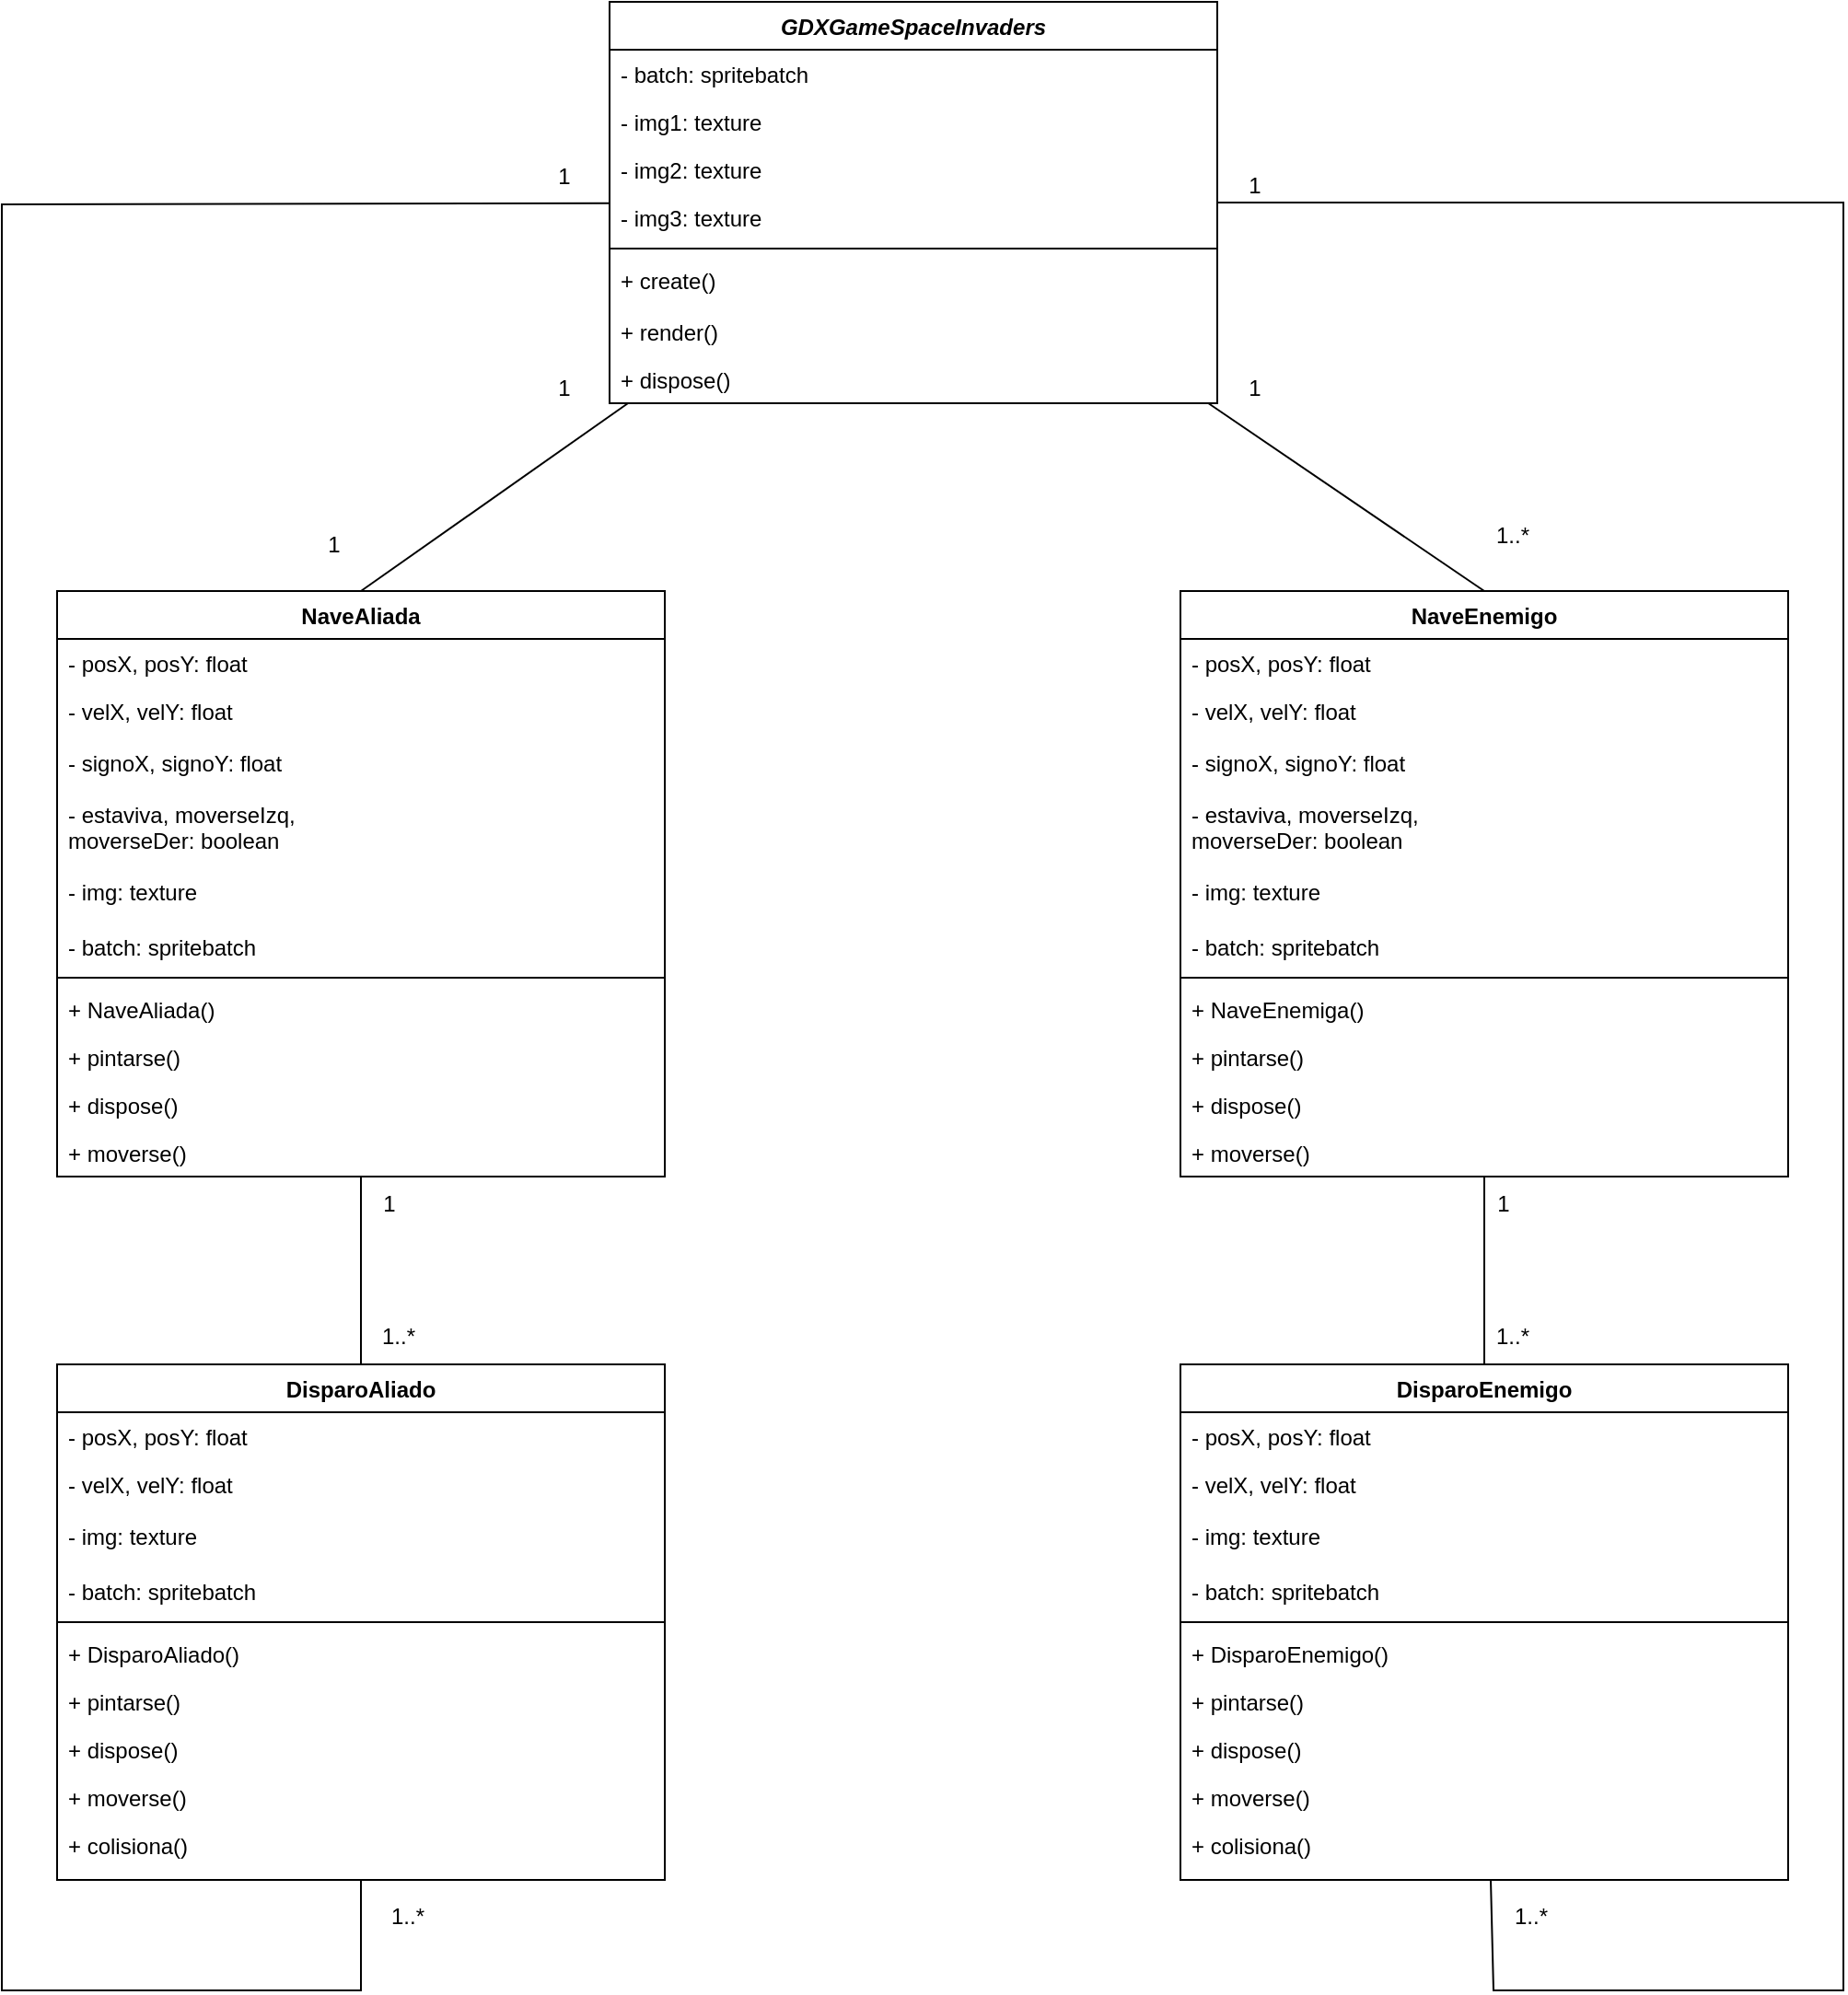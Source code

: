 <mxfile version="20.3.0" type="device"><diagram id="C5RBs43oDa-KdzZeNtuy" name="Page-1"><mxGraphModel dx="1422" dy="865" grid="1" gridSize="10" guides="1" tooltips="1" connect="1" arrows="1" fold="1" page="1" pageScale="1" pageWidth="1169" pageHeight="827" math="0" shadow="0"><root><mxCell id="WIyWlLk6GJQsqaUBKTNV-0"/><mxCell id="WIyWlLk6GJQsqaUBKTNV-1" parent="WIyWlLk6GJQsqaUBKTNV-0"/><mxCell id="zkfFHV4jXpPFQw0GAbJ--0" value="GDXGameSpaceInvaders" style="swimlane;fontStyle=3;align=center;verticalAlign=top;childLayout=stackLayout;horizontal=1;startSize=26;horizontalStack=0;resizeParent=1;resizeLast=0;collapsible=1;marginBottom=0;rounded=0;shadow=0;strokeWidth=1;" parent="WIyWlLk6GJQsqaUBKTNV-1" vertex="1"><mxGeometry x="410" y="40" width="330" height="218" as="geometry"><mxRectangle x="230" y="140" width="160" height="26" as="alternateBounds"/></mxGeometry></mxCell><mxCell id="zkfFHV4jXpPFQw0GAbJ--1" value="- batch: spritebatch" style="text;align=left;verticalAlign=top;spacingLeft=4;spacingRight=4;overflow=hidden;rotatable=0;points=[[0,0.5],[1,0.5]];portConstraint=eastwest;" parent="zkfFHV4jXpPFQw0GAbJ--0" vertex="1"><mxGeometry y="26" width="330" height="26" as="geometry"/></mxCell><mxCell id="zkfFHV4jXpPFQw0GAbJ--2" value="- img1: texture" style="text;align=left;verticalAlign=top;spacingLeft=4;spacingRight=4;overflow=hidden;rotatable=0;points=[[0,0.5],[1,0.5]];portConstraint=eastwest;rounded=0;shadow=0;html=0;" parent="zkfFHV4jXpPFQw0GAbJ--0" vertex="1"><mxGeometry y="52" width="330" height="26" as="geometry"/></mxCell><mxCell id="zkfFHV4jXpPFQw0GAbJ--3" value="- img2: texture" style="text;align=left;verticalAlign=top;spacingLeft=4;spacingRight=4;overflow=hidden;rotatable=0;points=[[0,0.5],[1,0.5]];portConstraint=eastwest;rounded=0;shadow=0;html=0;" parent="zkfFHV4jXpPFQw0GAbJ--0" vertex="1"><mxGeometry y="78" width="330" height="26" as="geometry"/></mxCell><mxCell id="EqvI8HDla4g1OKYi6Mlx-20" value="- img3: texture" style="text;align=left;verticalAlign=top;spacingLeft=4;spacingRight=4;overflow=hidden;rotatable=0;points=[[0,0.5],[1,0.5]];portConstraint=eastwest;rounded=0;shadow=0;html=0;" parent="zkfFHV4jXpPFQw0GAbJ--0" vertex="1"><mxGeometry y="104" width="330" height="26" as="geometry"/></mxCell><mxCell id="zkfFHV4jXpPFQw0GAbJ--4" value="" style="line;html=1;strokeWidth=1;align=left;verticalAlign=middle;spacingTop=-1;spacingLeft=3;spacingRight=3;rotatable=0;labelPosition=right;points=[];portConstraint=eastwest;" parent="zkfFHV4jXpPFQw0GAbJ--0" vertex="1"><mxGeometry y="130" width="330" height="8" as="geometry"/></mxCell><mxCell id="zkfFHV4jXpPFQw0GAbJ--5" value="+ create()" style="text;align=left;verticalAlign=top;spacingLeft=4;spacingRight=4;overflow=hidden;rotatable=0;points=[[0,0.5],[1,0.5]];portConstraint=eastwest;" parent="zkfFHV4jXpPFQw0GAbJ--0" vertex="1"><mxGeometry y="138" width="330" height="28" as="geometry"/></mxCell><mxCell id="EqvI8HDla4g1OKYi6Mlx-2" value="+ render()" style="text;align=left;verticalAlign=top;spacingLeft=4;spacingRight=4;overflow=hidden;rotatable=0;points=[[0,0.5],[1,0.5]];portConstraint=eastwest;rounded=0;shadow=0;html=0;" parent="zkfFHV4jXpPFQw0GAbJ--0" vertex="1"><mxGeometry y="166" width="330" height="26" as="geometry"/></mxCell><mxCell id="EqvI8HDla4g1OKYi6Mlx-3" value="+ dispose()" style="text;align=left;verticalAlign=top;spacingLeft=4;spacingRight=4;overflow=hidden;rotatable=0;points=[[0,0.5],[1,0.5]];portConstraint=eastwest;rounded=0;shadow=0;html=0;" parent="zkfFHV4jXpPFQw0GAbJ--0" vertex="1"><mxGeometry y="192" width="330" height="26" as="geometry"/></mxCell><mxCell id="zkfFHV4jXpPFQw0GAbJ--6" value="NaveAliada" style="swimlane;fontStyle=1;align=center;verticalAlign=top;childLayout=stackLayout;horizontal=1;startSize=26;horizontalStack=0;resizeParent=1;resizeLast=0;collapsible=1;marginBottom=0;rounded=0;shadow=0;strokeWidth=1;" parent="WIyWlLk6GJQsqaUBKTNV-1" vertex="1"><mxGeometry x="110" y="360" width="330" height="318" as="geometry"><mxRectangle x="130" y="380" width="160" height="26" as="alternateBounds"/></mxGeometry></mxCell><mxCell id="zkfFHV4jXpPFQw0GAbJ--7" value="- posX, posY: float" style="text;align=left;verticalAlign=top;spacingLeft=4;spacingRight=4;overflow=hidden;rotatable=0;points=[[0,0.5],[1,0.5]];portConstraint=eastwest;" parent="zkfFHV4jXpPFQw0GAbJ--6" vertex="1"><mxGeometry y="26" width="330" height="26" as="geometry"/></mxCell><mxCell id="EqvI8HDla4g1OKYi6Mlx-4" value="- velX, velY: float" style="text;align=left;verticalAlign=top;spacingLeft=4;spacingRight=4;overflow=hidden;rotatable=0;points=[[0,0.5],[1,0.5]];portConstraint=eastwest;rounded=0;shadow=0;html=0;" parent="zkfFHV4jXpPFQw0GAbJ--6" vertex="1"><mxGeometry y="52" width="330" height="28" as="geometry"/></mxCell><mxCell id="zkfFHV4jXpPFQw0GAbJ--8" value="- signoX, signoY: float" style="text;align=left;verticalAlign=top;spacingLeft=4;spacingRight=4;overflow=hidden;rotatable=0;points=[[0,0.5],[1,0.5]];portConstraint=eastwest;rounded=0;shadow=0;html=0;" parent="zkfFHV4jXpPFQw0GAbJ--6" vertex="1"><mxGeometry y="80" width="330" height="28" as="geometry"/></mxCell><mxCell id="EqvI8HDla4g1OKYi6Mlx-5" value="- estaviva, moverseIzq, &#10;moverseDer: boolean" style="text;align=left;verticalAlign=top;spacingLeft=4;spacingRight=4;overflow=hidden;rotatable=0;points=[[0,0.5],[1,0.5]];portConstraint=eastwest;rounded=0;shadow=0;html=0;" parent="zkfFHV4jXpPFQw0GAbJ--6" vertex="1"><mxGeometry y="108" width="330" height="42" as="geometry"/></mxCell><mxCell id="EqvI8HDla4g1OKYi6Mlx-6" value="- img: texture" style="text;align=left;verticalAlign=top;spacingLeft=4;spacingRight=4;overflow=hidden;rotatable=0;points=[[0,0.5],[1,0.5]];portConstraint=eastwest;rounded=0;shadow=0;html=0;" parent="zkfFHV4jXpPFQw0GAbJ--6" vertex="1"><mxGeometry y="150" width="330" height="30" as="geometry"/></mxCell><mxCell id="EqvI8HDla4g1OKYi6Mlx-7" value="- batch: spritebatch" style="text;align=left;verticalAlign=top;spacingLeft=4;spacingRight=4;overflow=hidden;rotatable=0;points=[[0,0.5],[1,0.5]];portConstraint=eastwest;" parent="zkfFHV4jXpPFQw0GAbJ--6" vertex="1"><mxGeometry y="180" width="330" height="26" as="geometry"/></mxCell><mxCell id="zkfFHV4jXpPFQw0GAbJ--9" value="" style="line;html=1;strokeWidth=1;align=left;verticalAlign=middle;spacingTop=-1;spacingLeft=3;spacingRight=3;rotatable=0;labelPosition=right;points=[];portConstraint=eastwest;" parent="zkfFHV4jXpPFQw0GAbJ--6" vertex="1"><mxGeometry y="206" width="330" height="8" as="geometry"/></mxCell><mxCell id="EqvI8HDla4g1OKYi6Mlx-21" value="+ NaveAliada()" style="text;align=left;verticalAlign=top;spacingLeft=4;spacingRight=4;overflow=hidden;rotatable=0;points=[[0,0.5],[1,0.5]];portConstraint=eastwest;fontStyle=0" parent="zkfFHV4jXpPFQw0GAbJ--6" vertex="1"><mxGeometry y="214" width="330" height="26" as="geometry"/></mxCell><mxCell id="zkfFHV4jXpPFQw0GAbJ--10" value="+ pintarse()" style="text;align=left;verticalAlign=top;spacingLeft=4;spacingRight=4;overflow=hidden;rotatable=0;points=[[0,0.5],[1,0.5]];portConstraint=eastwest;fontStyle=0" parent="zkfFHV4jXpPFQw0GAbJ--6" vertex="1"><mxGeometry y="240" width="330" height="26" as="geometry"/></mxCell><mxCell id="zkfFHV4jXpPFQw0GAbJ--11" value="+ dispose()" style="text;align=left;verticalAlign=top;spacingLeft=4;spacingRight=4;overflow=hidden;rotatable=0;points=[[0,0.5],[1,0.5]];portConstraint=eastwest;" parent="zkfFHV4jXpPFQw0GAbJ--6" vertex="1"><mxGeometry y="266" width="330" height="26" as="geometry"/></mxCell><mxCell id="EqvI8HDla4g1OKYi6Mlx-8" value="+ moverse()" style="text;align=left;verticalAlign=top;spacingLeft=4;spacingRight=4;overflow=hidden;rotatable=0;points=[[0,0.5],[1,0.5]];portConstraint=eastwest;" parent="zkfFHV4jXpPFQw0GAbJ--6" vertex="1"><mxGeometry y="292" width="330" height="26" as="geometry"/></mxCell><mxCell id="EqvI8HDla4g1OKYi6Mlx-9" value="NaveEnemigo" style="swimlane;fontStyle=1;align=center;verticalAlign=top;childLayout=stackLayout;horizontal=1;startSize=26;horizontalStack=0;resizeParent=1;resizeLast=0;collapsible=1;marginBottom=0;rounded=0;shadow=0;strokeWidth=1;flipH=1;" parent="WIyWlLk6GJQsqaUBKTNV-1" vertex="1"><mxGeometry x="720" y="360" width="330" height="318" as="geometry"><mxRectangle x="130" y="380" width="160" height="26" as="alternateBounds"/></mxGeometry></mxCell><mxCell id="EqvI8HDla4g1OKYi6Mlx-10" value="- posX, posY: float&#10; " style="text;align=left;verticalAlign=top;spacingLeft=4;spacingRight=4;overflow=hidden;rotatable=0;points=[[0,0.5],[1,0.5]];portConstraint=eastwest;" parent="EqvI8HDla4g1OKYi6Mlx-9" vertex="1"><mxGeometry y="26" width="330" height="26" as="geometry"/></mxCell><mxCell id="EqvI8HDla4g1OKYi6Mlx-11" value="- velX, velY: float" style="text;align=left;verticalAlign=top;spacingLeft=4;spacingRight=4;overflow=hidden;rotatable=0;points=[[0,0.5],[1,0.5]];portConstraint=eastwest;rounded=0;shadow=0;html=0;" parent="EqvI8HDla4g1OKYi6Mlx-9" vertex="1"><mxGeometry y="52" width="330" height="28" as="geometry"/></mxCell><mxCell id="EqvI8HDla4g1OKYi6Mlx-12" value="- signoX, signoY: float" style="text;align=left;verticalAlign=top;spacingLeft=4;spacingRight=4;overflow=hidden;rotatable=0;points=[[0,0.5],[1,0.5]];portConstraint=eastwest;rounded=0;shadow=0;html=0;" parent="EqvI8HDla4g1OKYi6Mlx-9" vertex="1"><mxGeometry y="80" width="330" height="28" as="geometry"/></mxCell><mxCell id="EqvI8HDla4g1OKYi6Mlx-13" value="- estaviva, moverseIzq, &#10;moverseDer: boolean" style="text;align=left;verticalAlign=top;spacingLeft=4;spacingRight=4;overflow=hidden;rotatable=0;points=[[0,0.5],[1,0.5]];portConstraint=eastwest;rounded=0;shadow=0;html=0;" parent="EqvI8HDla4g1OKYi6Mlx-9" vertex="1"><mxGeometry y="108" width="330" height="42" as="geometry"/></mxCell><mxCell id="EqvI8HDla4g1OKYi6Mlx-14" value="- img: texture" style="text;align=left;verticalAlign=top;spacingLeft=4;spacingRight=4;overflow=hidden;rotatable=0;points=[[0,0.5],[1,0.5]];portConstraint=eastwest;rounded=0;shadow=0;html=0;" parent="EqvI8HDla4g1OKYi6Mlx-9" vertex="1"><mxGeometry y="150" width="330" height="30" as="geometry"/></mxCell><mxCell id="EqvI8HDla4g1OKYi6Mlx-15" value="- batch: spritebatch" style="text;align=left;verticalAlign=top;spacingLeft=4;spacingRight=4;overflow=hidden;rotatable=0;points=[[0,0.5],[1,0.5]];portConstraint=eastwest;" parent="EqvI8HDla4g1OKYi6Mlx-9" vertex="1"><mxGeometry y="180" width="330" height="26" as="geometry"/></mxCell><mxCell id="EqvI8HDla4g1OKYi6Mlx-16" value="" style="line;html=1;strokeWidth=1;align=left;verticalAlign=middle;spacingTop=-1;spacingLeft=3;spacingRight=3;rotatable=0;labelPosition=right;points=[];portConstraint=eastwest;" parent="EqvI8HDla4g1OKYi6Mlx-9" vertex="1"><mxGeometry y="206" width="330" height="8" as="geometry"/></mxCell><mxCell id="EqvI8HDla4g1OKYi6Mlx-22" value="+ NaveEnemiga()" style="text;align=left;verticalAlign=top;spacingLeft=4;spacingRight=4;overflow=hidden;rotatable=0;points=[[0,0.5],[1,0.5]];portConstraint=eastwest;fontStyle=0" parent="EqvI8HDla4g1OKYi6Mlx-9" vertex="1"><mxGeometry y="214" width="330" height="26" as="geometry"/></mxCell><mxCell id="EqvI8HDla4g1OKYi6Mlx-17" value="+ pintarse()" style="text;align=left;verticalAlign=top;spacingLeft=4;spacingRight=4;overflow=hidden;rotatable=0;points=[[0,0.5],[1,0.5]];portConstraint=eastwest;fontStyle=0" parent="EqvI8HDla4g1OKYi6Mlx-9" vertex="1"><mxGeometry y="240" width="330" height="26" as="geometry"/></mxCell><mxCell id="EqvI8HDla4g1OKYi6Mlx-18" value="+ dispose()" style="text;align=left;verticalAlign=top;spacingLeft=4;spacingRight=4;overflow=hidden;rotatable=0;points=[[0,0.5],[1,0.5]];portConstraint=eastwest;" parent="EqvI8HDla4g1OKYi6Mlx-9" vertex="1"><mxGeometry y="266" width="330" height="26" as="geometry"/></mxCell><mxCell id="EqvI8HDla4g1OKYi6Mlx-19" value="+ moverse()" style="text;align=left;verticalAlign=top;spacingLeft=4;spacingRight=4;overflow=hidden;rotatable=0;points=[[0,0.5],[1,0.5]];portConstraint=eastwest;" parent="EqvI8HDla4g1OKYi6Mlx-9" vertex="1"><mxGeometry y="292" width="330" height="26" as="geometry"/></mxCell><mxCell id="EqvI8HDla4g1OKYi6Mlx-23" value="DisparoAliado" style="swimlane;fontStyle=1;align=center;verticalAlign=top;childLayout=stackLayout;horizontal=1;startSize=26;horizontalStack=0;resizeParent=1;resizeLast=0;collapsible=1;marginBottom=0;rounded=0;shadow=0;strokeWidth=1;" parent="WIyWlLk6GJQsqaUBKTNV-1" vertex="1"><mxGeometry x="110" y="780" width="330" height="280" as="geometry"><mxRectangle x="130" y="380" width="160" height="26" as="alternateBounds"/></mxGeometry></mxCell><mxCell id="EqvI8HDla4g1OKYi6Mlx-24" value="- posX, posY: float" style="text;align=left;verticalAlign=top;spacingLeft=4;spacingRight=4;overflow=hidden;rotatable=0;points=[[0,0.5],[1,0.5]];portConstraint=eastwest;" parent="EqvI8HDla4g1OKYi6Mlx-23" vertex="1"><mxGeometry y="26" width="330" height="26" as="geometry"/></mxCell><mxCell id="EqvI8HDla4g1OKYi6Mlx-25" value="- velX, velY: float" style="text;align=left;verticalAlign=top;spacingLeft=4;spacingRight=4;overflow=hidden;rotatable=0;points=[[0,0.5],[1,0.5]];portConstraint=eastwest;rounded=0;shadow=0;html=0;" parent="EqvI8HDla4g1OKYi6Mlx-23" vertex="1"><mxGeometry y="52" width="330" height="28" as="geometry"/></mxCell><mxCell id="EqvI8HDla4g1OKYi6Mlx-28" value="- img: texture" style="text;align=left;verticalAlign=top;spacingLeft=4;spacingRight=4;overflow=hidden;rotatable=0;points=[[0,0.5],[1,0.5]];portConstraint=eastwest;rounded=0;shadow=0;html=0;" parent="EqvI8HDla4g1OKYi6Mlx-23" vertex="1"><mxGeometry y="80" width="330" height="30" as="geometry"/></mxCell><mxCell id="EqvI8HDla4g1OKYi6Mlx-29" value="- batch: spritebatch" style="text;align=left;verticalAlign=top;spacingLeft=4;spacingRight=4;overflow=hidden;rotatable=0;points=[[0,0.5],[1,0.5]];portConstraint=eastwest;" parent="EqvI8HDla4g1OKYi6Mlx-23" vertex="1"><mxGeometry y="110" width="330" height="26" as="geometry"/></mxCell><mxCell id="EqvI8HDla4g1OKYi6Mlx-30" value="" style="line;html=1;strokeWidth=1;align=left;verticalAlign=middle;spacingTop=-1;spacingLeft=3;spacingRight=3;rotatable=0;labelPosition=right;points=[];portConstraint=eastwest;" parent="EqvI8HDla4g1OKYi6Mlx-23" vertex="1"><mxGeometry y="136" width="330" height="8" as="geometry"/></mxCell><mxCell id="EqvI8HDla4g1OKYi6Mlx-31" value="+ DisparoAliado()" style="text;align=left;verticalAlign=top;spacingLeft=4;spacingRight=4;overflow=hidden;rotatable=0;points=[[0,0.5],[1,0.5]];portConstraint=eastwest;fontStyle=0" parent="EqvI8HDla4g1OKYi6Mlx-23" vertex="1"><mxGeometry y="144" width="330" height="26" as="geometry"/></mxCell><mxCell id="EqvI8HDla4g1OKYi6Mlx-32" value="+ pintarse()" style="text;align=left;verticalAlign=top;spacingLeft=4;spacingRight=4;overflow=hidden;rotatable=0;points=[[0,0.5],[1,0.5]];portConstraint=eastwest;fontStyle=0" parent="EqvI8HDla4g1OKYi6Mlx-23" vertex="1"><mxGeometry y="170" width="330" height="26" as="geometry"/></mxCell><mxCell id="EqvI8HDla4g1OKYi6Mlx-33" value="+ dispose()" style="text;align=left;verticalAlign=top;spacingLeft=4;spacingRight=4;overflow=hidden;rotatable=0;points=[[0,0.5],[1,0.5]];portConstraint=eastwest;" parent="EqvI8HDla4g1OKYi6Mlx-23" vertex="1"><mxGeometry y="196" width="330" height="26" as="geometry"/></mxCell><mxCell id="EqvI8HDla4g1OKYi6Mlx-34" value="+ moverse()" style="text;align=left;verticalAlign=top;spacingLeft=4;spacingRight=4;overflow=hidden;rotatable=0;points=[[0,0.5],[1,0.5]];portConstraint=eastwest;" parent="EqvI8HDla4g1OKYi6Mlx-23" vertex="1"><mxGeometry y="222" width="330" height="26" as="geometry"/></mxCell><mxCell id="EqvI8HDla4g1OKYi6Mlx-47" value="+ colisiona()" style="text;align=left;verticalAlign=top;spacingLeft=4;spacingRight=4;overflow=hidden;rotatable=0;points=[[0,0.5],[1,0.5]];portConstraint=eastwest;" parent="EqvI8HDla4g1OKYi6Mlx-23" vertex="1"><mxGeometry y="248" width="330" height="26" as="geometry"/></mxCell><mxCell id="EqvI8HDla4g1OKYi6Mlx-35" value="DisparoEnemigo" style="swimlane;fontStyle=1;align=center;verticalAlign=top;childLayout=stackLayout;horizontal=1;startSize=26;horizontalStack=0;resizeParent=1;resizeLast=0;collapsible=1;marginBottom=0;rounded=0;shadow=0;strokeWidth=1;" parent="WIyWlLk6GJQsqaUBKTNV-1" vertex="1"><mxGeometry x="720" y="780" width="330" height="280" as="geometry"><mxRectangle x="130" y="380" width="160" height="26" as="alternateBounds"/></mxGeometry></mxCell><mxCell id="EqvI8HDla4g1OKYi6Mlx-36" value="- posX, posY: float" style="text;align=left;verticalAlign=top;spacingLeft=4;spacingRight=4;overflow=hidden;rotatable=0;points=[[0,0.5],[1,0.5]];portConstraint=eastwest;" parent="EqvI8HDla4g1OKYi6Mlx-35" vertex="1"><mxGeometry y="26" width="330" height="26" as="geometry"/></mxCell><mxCell id="EqvI8HDla4g1OKYi6Mlx-37" value="- velX, velY: float" style="text;align=left;verticalAlign=top;spacingLeft=4;spacingRight=4;overflow=hidden;rotatable=0;points=[[0,0.5],[1,0.5]];portConstraint=eastwest;rounded=0;shadow=0;html=0;" parent="EqvI8HDla4g1OKYi6Mlx-35" vertex="1"><mxGeometry y="52" width="330" height="28" as="geometry"/></mxCell><mxCell id="EqvI8HDla4g1OKYi6Mlx-40" value="- img: texture" style="text;align=left;verticalAlign=top;spacingLeft=4;spacingRight=4;overflow=hidden;rotatable=0;points=[[0,0.5],[1,0.5]];portConstraint=eastwest;rounded=0;shadow=0;html=0;" parent="EqvI8HDla4g1OKYi6Mlx-35" vertex="1"><mxGeometry y="80" width="330" height="30" as="geometry"/></mxCell><mxCell id="EqvI8HDla4g1OKYi6Mlx-41" value="- batch: spritebatch" style="text;align=left;verticalAlign=top;spacingLeft=4;spacingRight=4;overflow=hidden;rotatable=0;points=[[0,0.5],[1,0.5]];portConstraint=eastwest;" parent="EqvI8HDla4g1OKYi6Mlx-35" vertex="1"><mxGeometry y="110" width="330" height="26" as="geometry"/></mxCell><mxCell id="EqvI8HDla4g1OKYi6Mlx-42" value="" style="line;html=1;strokeWidth=1;align=left;verticalAlign=middle;spacingTop=-1;spacingLeft=3;spacingRight=3;rotatable=0;labelPosition=right;points=[];portConstraint=eastwest;" parent="EqvI8HDla4g1OKYi6Mlx-35" vertex="1"><mxGeometry y="136" width="330" height="8" as="geometry"/></mxCell><mxCell id="EqvI8HDla4g1OKYi6Mlx-43" value="+ DisparoEnemigo()" style="text;align=left;verticalAlign=top;spacingLeft=4;spacingRight=4;overflow=hidden;rotatable=0;points=[[0,0.5],[1,0.5]];portConstraint=eastwest;fontStyle=0" parent="EqvI8HDla4g1OKYi6Mlx-35" vertex="1"><mxGeometry y="144" width="330" height="26" as="geometry"/></mxCell><mxCell id="EqvI8HDla4g1OKYi6Mlx-44" value="+ pintarse()" style="text;align=left;verticalAlign=top;spacingLeft=4;spacingRight=4;overflow=hidden;rotatable=0;points=[[0,0.5],[1,0.5]];portConstraint=eastwest;fontStyle=0" parent="EqvI8HDla4g1OKYi6Mlx-35" vertex="1"><mxGeometry y="170" width="330" height="26" as="geometry"/></mxCell><mxCell id="EqvI8HDla4g1OKYi6Mlx-45" value="+ dispose()" style="text;align=left;verticalAlign=top;spacingLeft=4;spacingRight=4;overflow=hidden;rotatable=0;points=[[0,0.5],[1,0.5]];portConstraint=eastwest;" parent="EqvI8HDla4g1OKYi6Mlx-35" vertex="1"><mxGeometry y="196" width="330" height="26" as="geometry"/></mxCell><mxCell id="EqvI8HDla4g1OKYi6Mlx-46" value="+ moverse()" style="text;align=left;verticalAlign=top;spacingLeft=4;spacingRight=4;overflow=hidden;rotatable=0;points=[[0,0.5],[1,0.5]];portConstraint=eastwest;" parent="EqvI8HDla4g1OKYi6Mlx-35" vertex="1"><mxGeometry y="222" width="330" height="26" as="geometry"/></mxCell><mxCell id="EqvI8HDla4g1OKYi6Mlx-48" value="+ colisiona()" style="text;align=left;verticalAlign=top;spacingLeft=4;spacingRight=4;overflow=hidden;rotatable=0;points=[[0,0.5],[1,0.5]];portConstraint=eastwest;" parent="EqvI8HDla4g1OKYi6Mlx-35" vertex="1"><mxGeometry y="248" width="330" height="26" as="geometry"/></mxCell><mxCell id="DqoTIK-aEnkDWWdE0M5H-7" value="" style="endArrow=none;html=1;rounded=0;exitX=0.5;exitY=0;exitDx=0;exitDy=0;" parent="WIyWlLk6GJQsqaUBKTNV-1" source="EqvI8HDla4g1OKYi6Mlx-23" target="zkfFHV4jXpPFQw0GAbJ--6" edge="1"><mxGeometry width="50" height="50" relative="1" as="geometry"><mxPoint x="349.08" y="320" as="sourcePoint"/><mxPoint x="275" y="670" as="targetPoint"/></mxGeometry></mxCell><mxCell id="DqoTIK-aEnkDWWdE0M5H-8" value="1..*" style="text;html=1;align=center;verticalAlign=middle;resizable=0;points=[];autosize=1;strokeColor=none;fillColor=none;" parent="WIyWlLk6GJQsqaUBKTNV-1" vertex="1"><mxGeometry x="275" y="750" width="40" height="30" as="geometry"/></mxCell><mxCell id="DqoTIK-aEnkDWWdE0M5H-9" value="1" style="text;html=1;align=center;verticalAlign=middle;resizable=0;points=[];autosize=1;strokeColor=none;fillColor=none;" parent="WIyWlLk6GJQsqaUBKTNV-1" vertex="1"><mxGeometry x="275" y="678" width="30" height="30" as="geometry"/></mxCell><mxCell id="DqoTIK-aEnkDWWdE0M5H-10" value="" style="endArrow=none;html=1;rounded=0;exitX=0.5;exitY=0;exitDx=0;exitDy=0;" parent="WIyWlLk6GJQsqaUBKTNV-1" source="zkfFHV4jXpPFQw0GAbJ--6" target="zkfFHV4jXpPFQw0GAbJ--0" edge="1"><mxGeometry width="50" height="50" relative="1" as="geometry"><mxPoint x="285" y="790" as="sourcePoint"/><mxPoint x="285" y="678" as="targetPoint"/></mxGeometry></mxCell><mxCell id="DqoTIK-aEnkDWWdE0M5H-11" value="1" style="text;html=1;align=center;verticalAlign=middle;resizable=0;points=[];autosize=1;strokeColor=none;fillColor=none;" parent="WIyWlLk6GJQsqaUBKTNV-1" vertex="1"><mxGeometry x="245" y="320" width="30" height="30" as="geometry"/></mxCell><mxCell id="DqoTIK-aEnkDWWdE0M5H-12" value="" style="endArrow=none;html=1;rounded=0;exitX=0.5;exitY=0;exitDx=0;exitDy=0;" parent="WIyWlLk6GJQsqaUBKTNV-1" source="EqvI8HDla4g1OKYi6Mlx-9" target="zkfFHV4jXpPFQw0GAbJ--0" edge="1"><mxGeometry width="50" height="50" relative="1" as="geometry"><mxPoint x="285" y="360" as="sourcePoint"/><mxPoint x="430" y="265.984" as="targetPoint"/></mxGeometry></mxCell><mxCell id="DqoTIK-aEnkDWWdE0M5H-13" value="1..*" style="text;html=1;align=center;verticalAlign=middle;resizable=0;points=[];autosize=1;strokeColor=none;fillColor=none;" parent="WIyWlLk6GJQsqaUBKTNV-1" vertex="1"><mxGeometry x="880" y="315" width="40" height="30" as="geometry"/></mxCell><mxCell id="DqoTIK-aEnkDWWdE0M5H-14" value="" style="endArrow=none;html=1;rounded=0;exitX=0.5;exitY=0;exitDx=0;exitDy=0;" parent="WIyWlLk6GJQsqaUBKTNV-1" edge="1"><mxGeometry width="50" height="50" relative="1" as="geometry"><mxPoint x="275" y="780" as="sourcePoint"/><mxPoint x="275" y="678" as="targetPoint"/></mxGeometry></mxCell><mxCell id="DqoTIK-aEnkDWWdE0M5H-15" value="" style="endArrow=none;html=1;rounded=0;exitX=0.5;exitY=0;exitDx=0;exitDy=0;" parent="WIyWlLk6GJQsqaUBKTNV-1" source="EqvI8HDla4g1OKYi6Mlx-35" target="EqvI8HDla4g1OKYi6Mlx-9" edge="1"><mxGeometry width="50" height="50" relative="1" as="geometry"><mxPoint x="880" y="772" as="sourcePoint"/><mxPoint x="880" y="670" as="targetPoint"/></mxGeometry></mxCell><mxCell id="DqoTIK-aEnkDWWdE0M5H-16" value="1..*" style="text;html=1;align=center;verticalAlign=middle;resizable=0;points=[];autosize=1;strokeColor=none;fillColor=none;" parent="WIyWlLk6GJQsqaUBKTNV-1" vertex="1"><mxGeometry x="880" y="750" width="40" height="30" as="geometry"/></mxCell><mxCell id="DqoTIK-aEnkDWWdE0M5H-17" value="1" style="text;html=1;align=center;verticalAlign=middle;resizable=0;points=[];autosize=1;strokeColor=none;fillColor=none;" parent="WIyWlLk6GJQsqaUBKTNV-1" vertex="1"><mxGeometry x="880" y="678" width="30" height="30" as="geometry"/></mxCell><mxCell id="DqoTIK-aEnkDWWdE0M5H-18" value="" style="endArrow=none;html=1;rounded=0;exitX=0.5;exitY=1;exitDx=0;exitDy=0;" parent="WIyWlLk6GJQsqaUBKTNV-1" source="EqvI8HDla4g1OKYi6Mlx-23" target="zkfFHV4jXpPFQw0GAbJ--0" edge="1"><mxGeometry width="50" height="50" relative="1" as="geometry"><mxPoint x="240" y="1491" as="sourcePoint"/><mxPoint x="430.024" y="268" as="targetPoint"/><Array as="points"><mxPoint x="275" y="1120"/><mxPoint x="80" y="1120"/><mxPoint x="80" y="150"/></Array></mxGeometry></mxCell><mxCell id="DqoTIK-aEnkDWWdE0M5H-20" value="" style="endArrow=none;html=1;rounded=0;" parent="WIyWlLk6GJQsqaUBKTNV-1" source="zkfFHV4jXpPFQw0GAbJ--0" target="EqvI8HDla4g1OKYi6Mlx-35" edge="1"><mxGeometry width="50" height="50" relative="1" as="geometry"><mxPoint x="630" y="962" as="sourcePoint"/><mxPoint x="630" y="860" as="targetPoint"/><Array as="points"><mxPoint x="1080" y="149"/><mxPoint x="1080" y="1120"/><mxPoint x="890" y="1120"/></Array></mxGeometry></mxCell><mxCell id="DqoTIK-aEnkDWWdE0M5H-21" value="1..*" style="text;html=1;align=center;verticalAlign=middle;resizable=0;points=[];autosize=1;strokeColor=none;fillColor=none;" parent="WIyWlLk6GJQsqaUBKTNV-1" vertex="1"><mxGeometry x="280" y="1065" width="40" height="30" as="geometry"/></mxCell><mxCell id="DqoTIK-aEnkDWWdE0M5H-22" value="1..*" style="text;html=1;align=center;verticalAlign=middle;resizable=0;points=[];autosize=1;strokeColor=none;fillColor=none;" parent="WIyWlLk6GJQsqaUBKTNV-1" vertex="1"><mxGeometry x="890" y="1065" width="40" height="30" as="geometry"/></mxCell><mxCell id="DqoTIK-aEnkDWWdE0M5H-23" value="1" style="text;html=1;align=center;verticalAlign=middle;resizable=0;points=[];autosize=1;strokeColor=none;fillColor=none;" parent="WIyWlLk6GJQsqaUBKTNV-1" vertex="1"><mxGeometry x="745" y="125" width="30" height="30" as="geometry"/></mxCell><mxCell id="DqoTIK-aEnkDWWdE0M5H-24" value="1" style="text;html=1;align=center;verticalAlign=middle;resizable=0;points=[];autosize=1;strokeColor=none;fillColor=none;" parent="WIyWlLk6GJQsqaUBKTNV-1" vertex="1"><mxGeometry x="370" y="120" width="30" height="30" as="geometry"/></mxCell><mxCell id="DqoTIK-aEnkDWWdE0M5H-25" value="1" style="text;html=1;align=center;verticalAlign=middle;resizable=0;points=[];autosize=1;strokeColor=none;fillColor=none;" parent="WIyWlLk6GJQsqaUBKTNV-1" vertex="1"><mxGeometry x="370" y="235" width="30" height="30" as="geometry"/></mxCell><mxCell id="DqoTIK-aEnkDWWdE0M5H-26" value="1" style="text;html=1;align=center;verticalAlign=middle;resizable=0;points=[];autosize=1;strokeColor=none;fillColor=none;" parent="WIyWlLk6GJQsqaUBKTNV-1" vertex="1"><mxGeometry x="745" y="235" width="30" height="30" as="geometry"/></mxCell></root></mxGraphModel></diagram></mxfile>